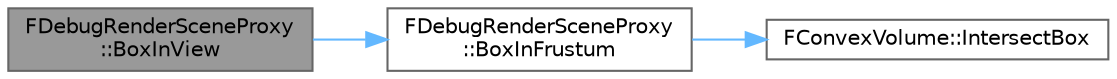 digraph "FDebugRenderSceneProxy::BoxInView"
{
 // INTERACTIVE_SVG=YES
 // LATEX_PDF_SIZE
  bgcolor="transparent";
  edge [fontname=Helvetica,fontsize=10,labelfontname=Helvetica,labelfontsize=10];
  node [fontname=Helvetica,fontsize=10,shape=box,height=0.2,width=0.4];
  rankdir="LR";
  Node1 [id="Node000001",label="FDebugRenderSceneProxy\l::BoxInView",height=0.2,width=0.4,color="gray40", fillcolor="grey60", style="filled", fontcolor="black",tooltip=" "];
  Node1 -> Node2 [id="edge1_Node000001_Node000002",color="steelblue1",style="solid",tooltip=" "];
  Node2 [id="Node000002",label="FDebugRenderSceneProxy\l::BoxInFrustum",height=0.2,width=0.4,color="grey40", fillcolor="white", style="filled",URL="$d2/dcd/classFDebugRenderSceneProxy.html#a887b17a24c03894b5873a5d7e3cc9911",tooltip=" "];
  Node2 -> Node3 [id="edge2_Node000002_Node000003",color="steelblue1",style="solid",tooltip=" "];
  Node3 [id="Node000003",label="FConvexVolume::IntersectBox",height=0.2,width=0.4,color="grey40", fillcolor="white", style="filled",URL="$d3/d5e/structFConvexVolume.html#ae62b0695ff6ba2f2d029f9b189faac58",tooltip="Intersection test with a translated axis-aligned box."];
}
